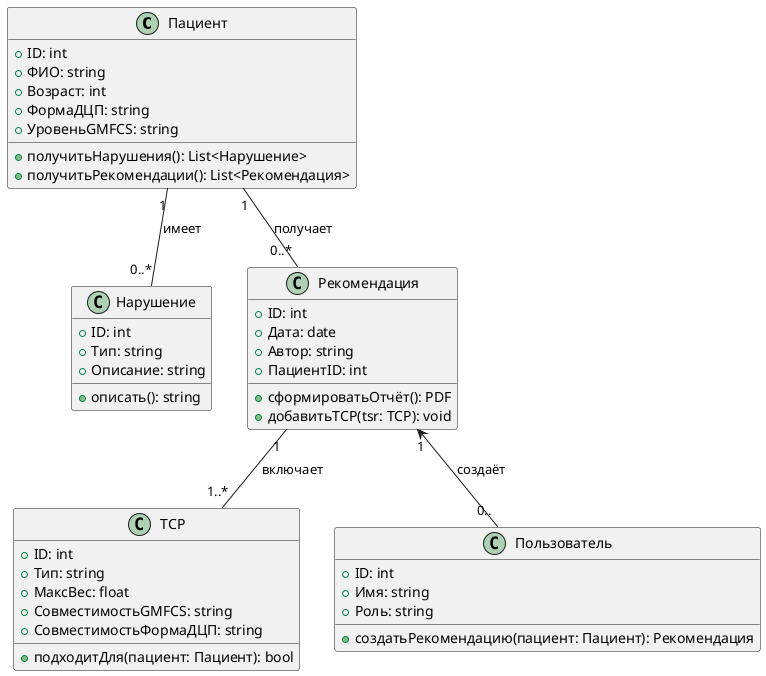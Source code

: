 @startuml
class Пациент {
  +ID: int
  +ФИО: string
  +Возраст: int
  +ФормаДЦП: string
  +УровеньGMFCS: string
  +получитьНарушения(): List<Нарушение>
  +получитьРекомендации(): List<Рекомендация>
}

class Нарушение {
  +ID: int
  +Тип: string
  +Описание: string
  +описать(): string
}

class ТСР {
  +ID: int
  +Тип: string
  +МаксВес: float
  +СовместимостьGMFCS: string
  +СовместимостьФормаДЦП: string
  +подходитДля(пациент: Пациент): bool
}

class Рекомендация {
  +ID: int
  +Дата: date
  +Автор: string
  +ПациентID: int
  +сформироватьОтчёт(): PDF
  +добавитьТСР(tsr: ТСР): void
}

class Пользователь {
  +ID: int
  +Имя: string
  +Роль: string
  +создатьРекомендацию(пациент: Пациент): Рекомендация
}

Пациент "1" -- "0..*" Нарушение : имеет
Пациент "1" -- "0..*" Рекомендация : получает
Рекомендация "1" -- "1..*" ТСР : включает
Рекомендация "1" <-- "0.." Пользователь : создаёт
@enduml
